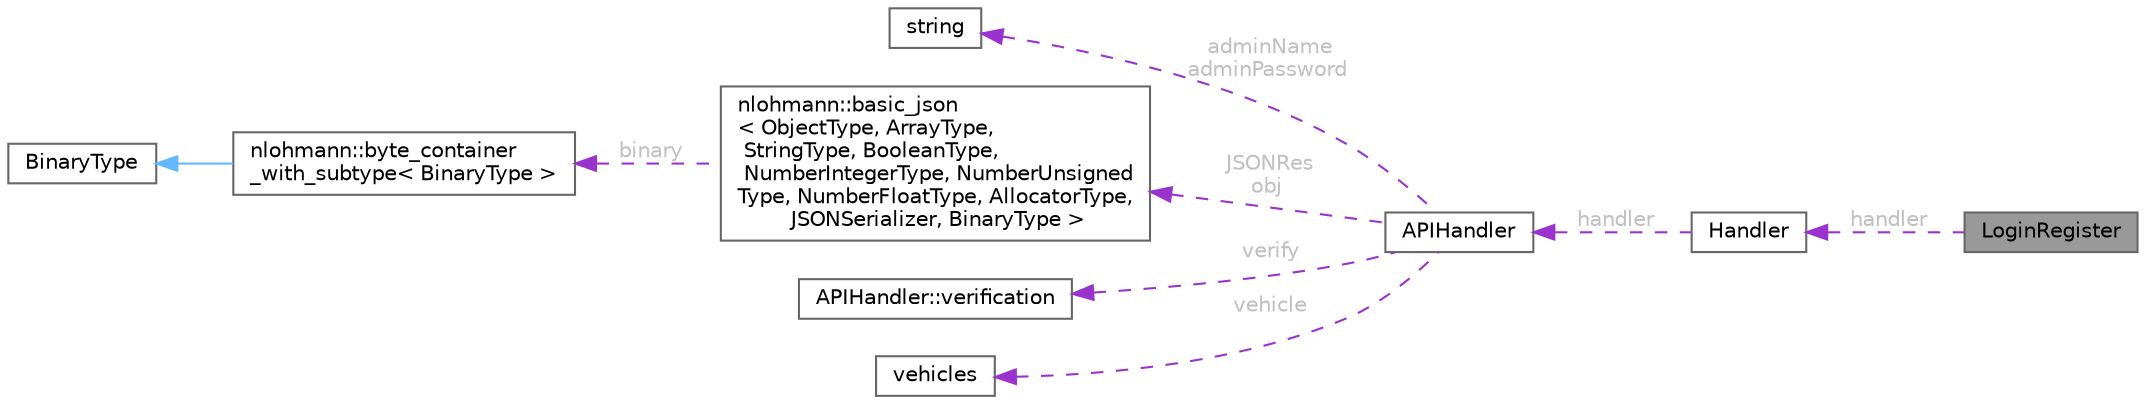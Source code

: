 digraph "LoginRegister"
{
 // INTERACTIVE_SVG=YES
 // LATEX_PDF_SIZE
  bgcolor="transparent";
  edge [fontname=Helvetica,fontsize=10,labelfontname=Helvetica,labelfontsize=10];
  node [fontname=Helvetica,fontsize=10,shape=box,height=0.2,width=0.4];
  rankdir="LR";
  Node1 [id="Node000001",label="LoginRegister",height=0.2,width=0.4,color="gray40", fillcolor="grey60", style="filled", fontcolor="black",tooltip=" "];
  Node2 -> Node1 [id="edge1_Node000001_Node000002",dir="back",color="darkorchid3",style="dashed",tooltip=" ",label=" handler",fontcolor="grey" ];
  Node2 [id="Node000002",label="Handler",height=0.2,width=0.4,color="gray40", fillcolor="white", style="filled",URL="$a00677.html",tooltip=" "];
  Node3 -> Node2 [id="edge2_Node000002_Node000003",dir="back",color="darkorchid3",style="dashed",tooltip=" ",label=" handler",fontcolor="grey" ];
  Node3 [id="Node000003",label="APIHandler",height=0.2,width=0.4,color="gray40", fillcolor="white", style="filled",URL="$a00681.html",tooltip=" "];
  Node4 -> Node3 [id="edge3_Node000003_Node000004",dir="back",color="darkorchid3",style="dashed",tooltip=" ",label=" adminName\nadminPassword",fontcolor="grey" ];
  Node4 [id="Node000004",label="string",height=0.2,width=0.4,color="gray40", fillcolor="white", style="filled",tooltip=" "];
  Node5 -> Node3 [id="edge4_Node000003_Node000005",dir="back",color="darkorchid3",style="dashed",tooltip=" ",label=" JSONRes\nobj",fontcolor="grey" ];
  Node5 [id="Node000005",label="nlohmann::basic_json\l\< ObjectType, ArrayType,\l StringType, BooleanType,\l NumberIntegerType, NumberUnsigned\lType, NumberFloatType, AllocatorType,\l JSONSerializer, BinaryType \>",height=0.2,width=0.4,color="gray40", fillcolor="white", style="filled",URL="$a01541.html",tooltip="a class to store JSON values"];
  Node6 -> Node5 [id="edge5_Node000005_Node000006",dir="back",color="darkorchid3",style="dashed",tooltip=" ",label=" binary",fontcolor="grey" ];
  Node6 [id="Node000006",label="nlohmann::byte_container\l_with_subtype\< BinaryType \>",height=0.2,width=0.4,color="gray40", fillcolor="white", style="filled",URL="$a00993.html",tooltip="an internal type for a backed binary type"];
  Node7 -> Node6 [id="edge6_Node000006_Node000007",dir="back",color="steelblue1",style="solid",tooltip=" "];
  Node7 [id="Node000007",label="BinaryType",height=0.2,width=0.4,color="gray40", fillcolor="white", style="filled",tooltip=" "];
  Node8 -> Node3 [id="edge7_Node000003_Node000008",dir="back",color="darkorchid3",style="dashed",tooltip=" ",label=" verify",fontcolor="grey" ];
  Node8 [id="Node000008",label="APIHandler::verification",height=0.2,width=0.4,color="gray40", fillcolor="white", style="filled",URL="$a00685.html",tooltip=" "];
  Node9 -> Node3 [id="edge8_Node000003_Node000009",dir="back",color="darkorchid3",style="dashed",tooltip=" ",label=" vehicle",fontcolor="grey" ];
  Node9 [id="Node000009",label="vehicles",height=0.2,width=0.4,color="gray40", fillcolor="white", style="filled",URL="$a01557.html",tooltip=" "];
}
